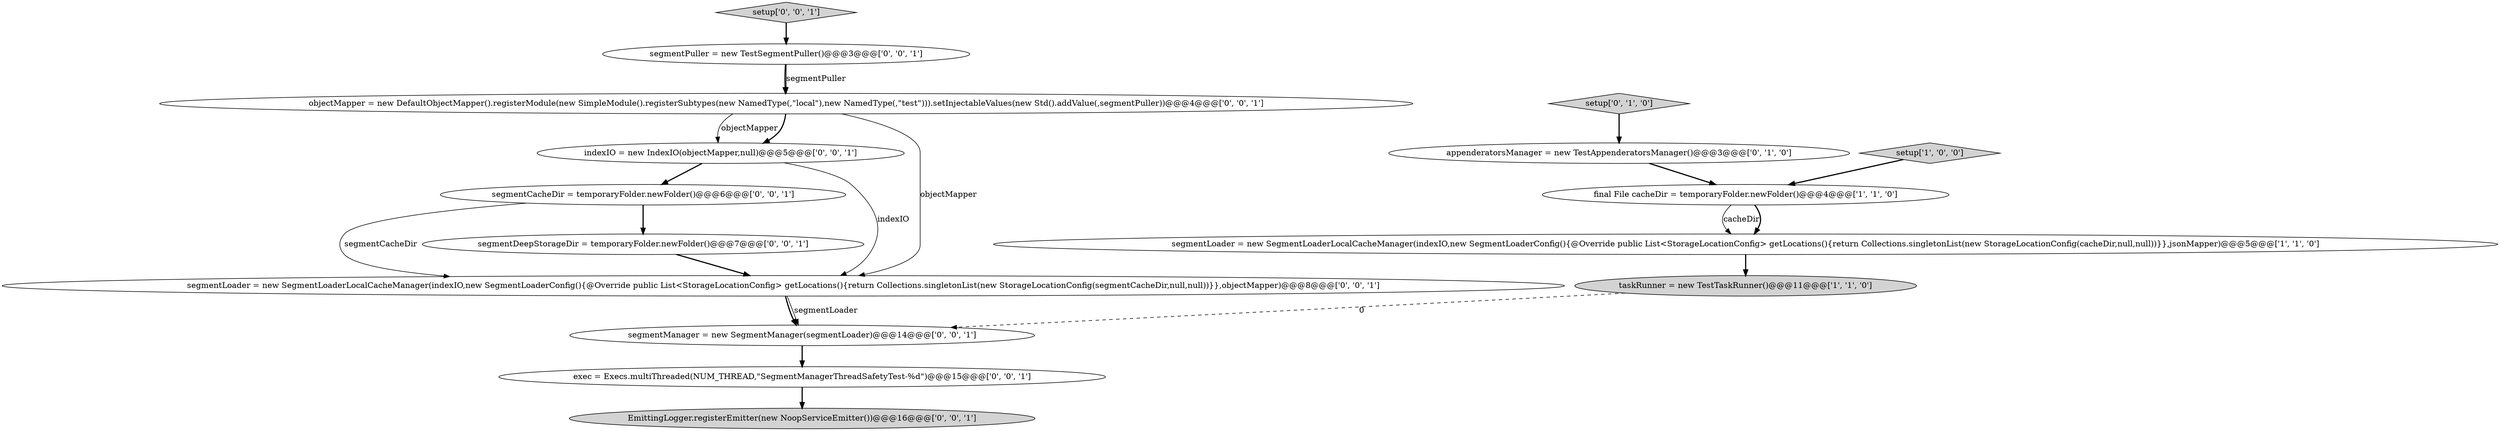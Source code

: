 digraph {
2 [style = filled, label = "setup['1', '0', '0']", fillcolor = lightgray, shape = diamond image = "AAA0AAABBB1BBB"];
6 [style = filled, label = "segmentCacheDir = temporaryFolder.newFolder()@@@6@@@['0', '0', '1']", fillcolor = white, shape = ellipse image = "AAA0AAABBB3BBB"];
10 [style = filled, label = "objectMapper = new DefaultObjectMapper().registerModule(new SimpleModule().registerSubtypes(new NamedType(,\"local\"),new NamedType(,\"test\"))).setInjectableValues(new Std().addValue(,segmentPuller))@@@4@@@['0', '0', '1']", fillcolor = white, shape = ellipse image = "AAA0AAABBB3BBB"];
11 [style = filled, label = "segmentPuller = new TestSegmentPuller()@@@3@@@['0', '0', '1']", fillcolor = white, shape = ellipse image = "AAA0AAABBB3BBB"];
1 [style = filled, label = "final File cacheDir = temporaryFolder.newFolder()@@@4@@@['1', '1', '0']", fillcolor = white, shape = ellipse image = "AAA0AAABBB1BBB"];
3 [style = filled, label = "segmentLoader = new SegmentLoaderLocalCacheManager(indexIO,new SegmentLoaderConfig(){@Override public List<StorageLocationConfig> getLocations(){return Collections.singletonList(new StorageLocationConfig(cacheDir,null,null))}},jsonMapper)@@@5@@@['1', '1', '0']", fillcolor = white, shape = ellipse image = "AAA0AAABBB1BBB"];
8 [style = filled, label = "segmentLoader = new SegmentLoaderLocalCacheManager(indexIO,new SegmentLoaderConfig(){@Override public List<StorageLocationConfig> getLocations(){return Collections.singletonList(new StorageLocationConfig(segmentCacheDir,null,null))}},objectMapper)@@@8@@@['0', '0', '1']", fillcolor = white, shape = ellipse image = "AAA0AAABBB3BBB"];
9 [style = filled, label = "segmentManager = new SegmentManager(segmentLoader)@@@14@@@['0', '0', '1']", fillcolor = white, shape = ellipse image = "AAA0AAABBB3BBB"];
7 [style = filled, label = "segmentDeepStorageDir = temporaryFolder.newFolder()@@@7@@@['0', '0', '1']", fillcolor = white, shape = ellipse image = "AAA0AAABBB3BBB"];
15 [style = filled, label = "exec = Execs.multiThreaded(NUM_THREAD,\"SegmentManagerThreadSafetyTest-%d\")@@@15@@@['0', '0', '1']", fillcolor = white, shape = ellipse image = "AAA0AAABBB3BBB"];
0 [style = filled, label = "taskRunner = new TestTaskRunner()@@@11@@@['1', '1', '0']", fillcolor = lightgray, shape = ellipse image = "AAA0AAABBB1BBB"];
4 [style = filled, label = "setup['0', '1', '0']", fillcolor = lightgray, shape = diamond image = "AAA0AAABBB2BBB"];
5 [style = filled, label = "appenderatorsManager = new TestAppenderatorsManager()@@@3@@@['0', '1', '0']", fillcolor = white, shape = ellipse image = "AAA1AAABBB2BBB"];
13 [style = filled, label = "setup['0', '0', '1']", fillcolor = lightgray, shape = diamond image = "AAA0AAABBB3BBB"];
12 [style = filled, label = "EmittingLogger.registerEmitter(new NoopServiceEmitter())@@@16@@@['0', '0', '1']", fillcolor = lightgray, shape = ellipse image = "AAA0AAABBB3BBB"];
14 [style = filled, label = "indexIO = new IndexIO(objectMapper,null)@@@5@@@['0', '0', '1']", fillcolor = white, shape = ellipse image = "AAA0AAABBB3BBB"];
10->14 [style = solid, label="objectMapper"];
7->8 [style = bold, label=""];
8->9 [style = bold, label=""];
10->8 [style = solid, label="objectMapper"];
15->12 [style = bold, label=""];
5->1 [style = bold, label=""];
4->5 [style = bold, label=""];
9->15 [style = bold, label=""];
1->3 [style = solid, label="cacheDir"];
13->11 [style = bold, label=""];
1->3 [style = bold, label=""];
11->10 [style = bold, label=""];
8->9 [style = solid, label="segmentLoader"];
3->0 [style = bold, label=""];
2->1 [style = bold, label=""];
0->9 [style = dashed, label="0"];
14->6 [style = bold, label=""];
6->7 [style = bold, label=""];
6->8 [style = solid, label="segmentCacheDir"];
11->10 [style = solid, label="segmentPuller"];
10->14 [style = bold, label=""];
14->8 [style = solid, label="indexIO"];
}
